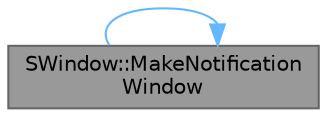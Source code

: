 digraph "SWindow::MakeNotificationWindow"
{
 // INTERACTIVE_SVG=YES
 // LATEX_PDF_SIZE
  bgcolor="transparent";
  edge [fontname=Helvetica,fontsize=10,labelfontname=Helvetica,labelfontsize=10];
  node [fontname=Helvetica,fontsize=10,shape=box,height=0.2,width=0.4];
  rankdir="LR";
  Node1 [id="Node000001",label="SWindow::MakeNotification\lWindow",height=0.2,width=0.4,color="gray40", fillcolor="grey60", style="filled", fontcolor="black",tooltip="Make a notification window."];
  Node1 -> Node1 [id="edge1_Node000001_Node000001",color="steelblue1",style="solid",tooltip=" "];
}
